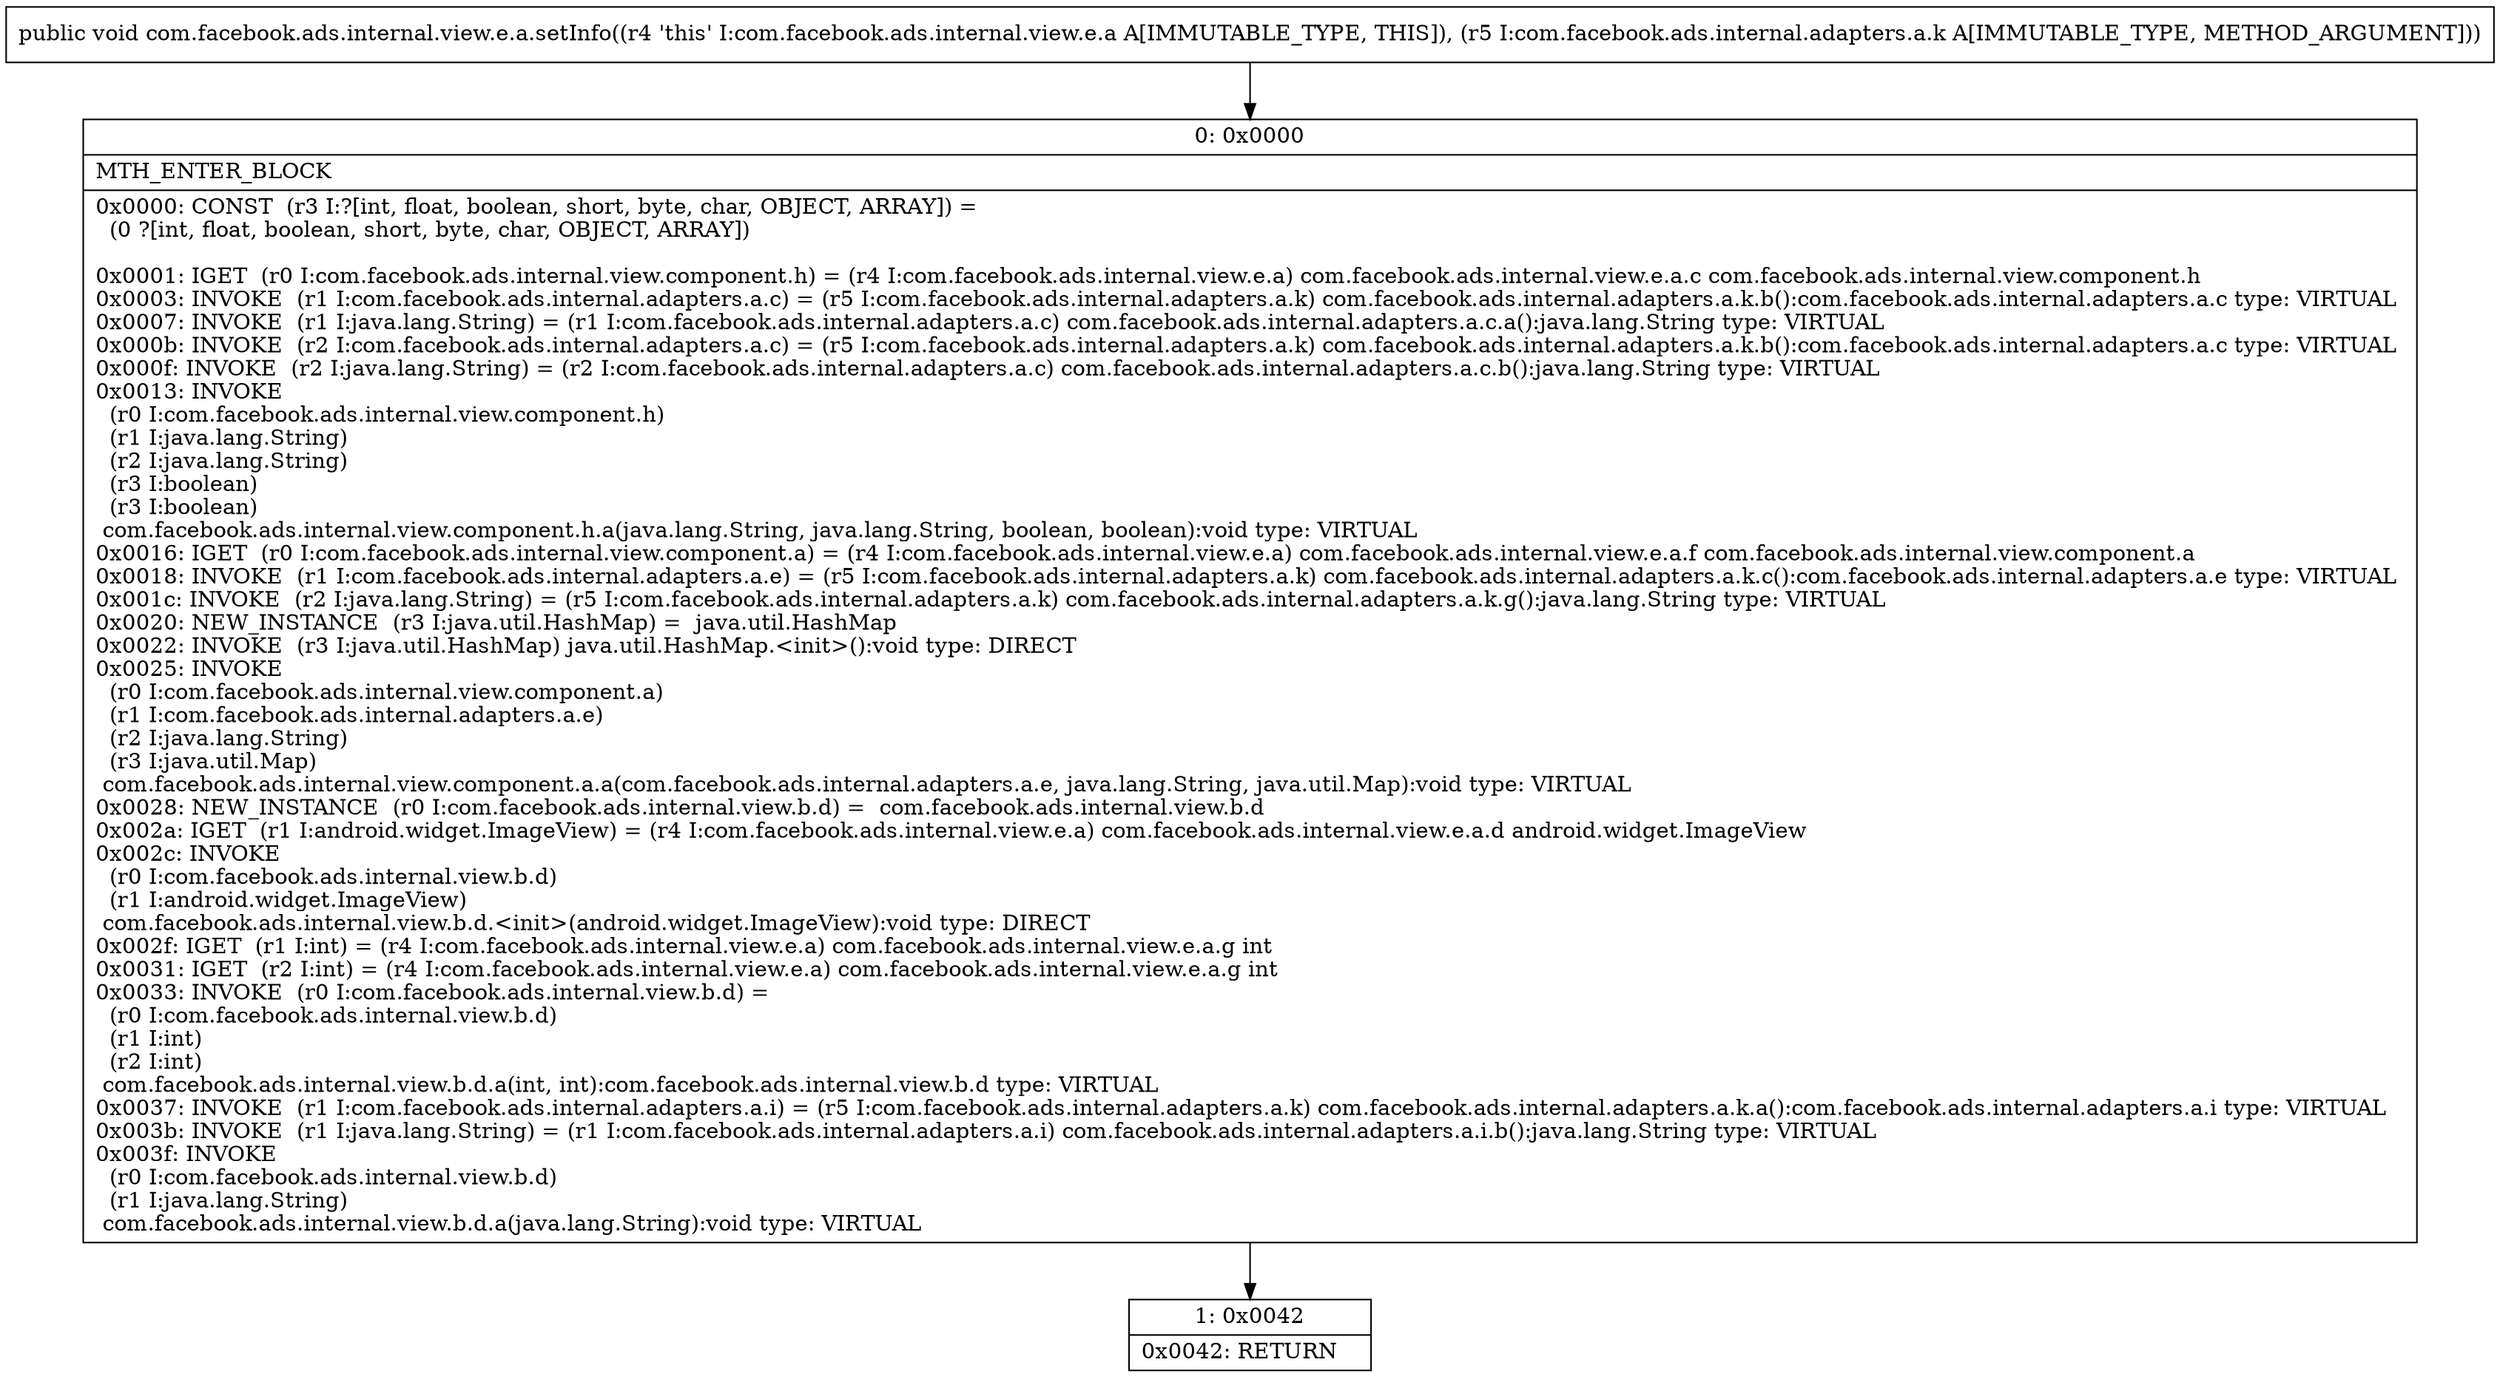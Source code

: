 digraph "CFG forcom.facebook.ads.internal.view.e.a.setInfo(Lcom\/facebook\/ads\/internal\/adapters\/a\/k;)V" {
Node_0 [shape=record,label="{0\:\ 0x0000|MTH_ENTER_BLOCK\l|0x0000: CONST  (r3 I:?[int, float, boolean, short, byte, char, OBJECT, ARRAY]) = \l  (0 ?[int, float, boolean, short, byte, char, OBJECT, ARRAY])\l \l0x0001: IGET  (r0 I:com.facebook.ads.internal.view.component.h) = (r4 I:com.facebook.ads.internal.view.e.a) com.facebook.ads.internal.view.e.a.c com.facebook.ads.internal.view.component.h \l0x0003: INVOKE  (r1 I:com.facebook.ads.internal.adapters.a.c) = (r5 I:com.facebook.ads.internal.adapters.a.k) com.facebook.ads.internal.adapters.a.k.b():com.facebook.ads.internal.adapters.a.c type: VIRTUAL \l0x0007: INVOKE  (r1 I:java.lang.String) = (r1 I:com.facebook.ads.internal.adapters.a.c) com.facebook.ads.internal.adapters.a.c.a():java.lang.String type: VIRTUAL \l0x000b: INVOKE  (r2 I:com.facebook.ads.internal.adapters.a.c) = (r5 I:com.facebook.ads.internal.adapters.a.k) com.facebook.ads.internal.adapters.a.k.b():com.facebook.ads.internal.adapters.a.c type: VIRTUAL \l0x000f: INVOKE  (r2 I:java.lang.String) = (r2 I:com.facebook.ads.internal.adapters.a.c) com.facebook.ads.internal.adapters.a.c.b():java.lang.String type: VIRTUAL \l0x0013: INVOKE  \l  (r0 I:com.facebook.ads.internal.view.component.h)\l  (r1 I:java.lang.String)\l  (r2 I:java.lang.String)\l  (r3 I:boolean)\l  (r3 I:boolean)\l com.facebook.ads.internal.view.component.h.a(java.lang.String, java.lang.String, boolean, boolean):void type: VIRTUAL \l0x0016: IGET  (r0 I:com.facebook.ads.internal.view.component.a) = (r4 I:com.facebook.ads.internal.view.e.a) com.facebook.ads.internal.view.e.a.f com.facebook.ads.internal.view.component.a \l0x0018: INVOKE  (r1 I:com.facebook.ads.internal.adapters.a.e) = (r5 I:com.facebook.ads.internal.adapters.a.k) com.facebook.ads.internal.adapters.a.k.c():com.facebook.ads.internal.adapters.a.e type: VIRTUAL \l0x001c: INVOKE  (r2 I:java.lang.String) = (r5 I:com.facebook.ads.internal.adapters.a.k) com.facebook.ads.internal.adapters.a.k.g():java.lang.String type: VIRTUAL \l0x0020: NEW_INSTANCE  (r3 I:java.util.HashMap) =  java.util.HashMap \l0x0022: INVOKE  (r3 I:java.util.HashMap) java.util.HashMap.\<init\>():void type: DIRECT \l0x0025: INVOKE  \l  (r0 I:com.facebook.ads.internal.view.component.a)\l  (r1 I:com.facebook.ads.internal.adapters.a.e)\l  (r2 I:java.lang.String)\l  (r3 I:java.util.Map)\l com.facebook.ads.internal.view.component.a.a(com.facebook.ads.internal.adapters.a.e, java.lang.String, java.util.Map):void type: VIRTUAL \l0x0028: NEW_INSTANCE  (r0 I:com.facebook.ads.internal.view.b.d) =  com.facebook.ads.internal.view.b.d \l0x002a: IGET  (r1 I:android.widget.ImageView) = (r4 I:com.facebook.ads.internal.view.e.a) com.facebook.ads.internal.view.e.a.d android.widget.ImageView \l0x002c: INVOKE  \l  (r0 I:com.facebook.ads.internal.view.b.d)\l  (r1 I:android.widget.ImageView)\l com.facebook.ads.internal.view.b.d.\<init\>(android.widget.ImageView):void type: DIRECT \l0x002f: IGET  (r1 I:int) = (r4 I:com.facebook.ads.internal.view.e.a) com.facebook.ads.internal.view.e.a.g int \l0x0031: IGET  (r2 I:int) = (r4 I:com.facebook.ads.internal.view.e.a) com.facebook.ads.internal.view.e.a.g int \l0x0033: INVOKE  (r0 I:com.facebook.ads.internal.view.b.d) = \l  (r0 I:com.facebook.ads.internal.view.b.d)\l  (r1 I:int)\l  (r2 I:int)\l com.facebook.ads.internal.view.b.d.a(int, int):com.facebook.ads.internal.view.b.d type: VIRTUAL \l0x0037: INVOKE  (r1 I:com.facebook.ads.internal.adapters.a.i) = (r5 I:com.facebook.ads.internal.adapters.a.k) com.facebook.ads.internal.adapters.a.k.a():com.facebook.ads.internal.adapters.a.i type: VIRTUAL \l0x003b: INVOKE  (r1 I:java.lang.String) = (r1 I:com.facebook.ads.internal.adapters.a.i) com.facebook.ads.internal.adapters.a.i.b():java.lang.String type: VIRTUAL \l0x003f: INVOKE  \l  (r0 I:com.facebook.ads.internal.view.b.d)\l  (r1 I:java.lang.String)\l com.facebook.ads.internal.view.b.d.a(java.lang.String):void type: VIRTUAL \l}"];
Node_1 [shape=record,label="{1\:\ 0x0042|0x0042: RETURN   \l}"];
MethodNode[shape=record,label="{public void com.facebook.ads.internal.view.e.a.setInfo((r4 'this' I:com.facebook.ads.internal.view.e.a A[IMMUTABLE_TYPE, THIS]), (r5 I:com.facebook.ads.internal.adapters.a.k A[IMMUTABLE_TYPE, METHOD_ARGUMENT])) }"];
MethodNode -> Node_0;
Node_0 -> Node_1;
}

